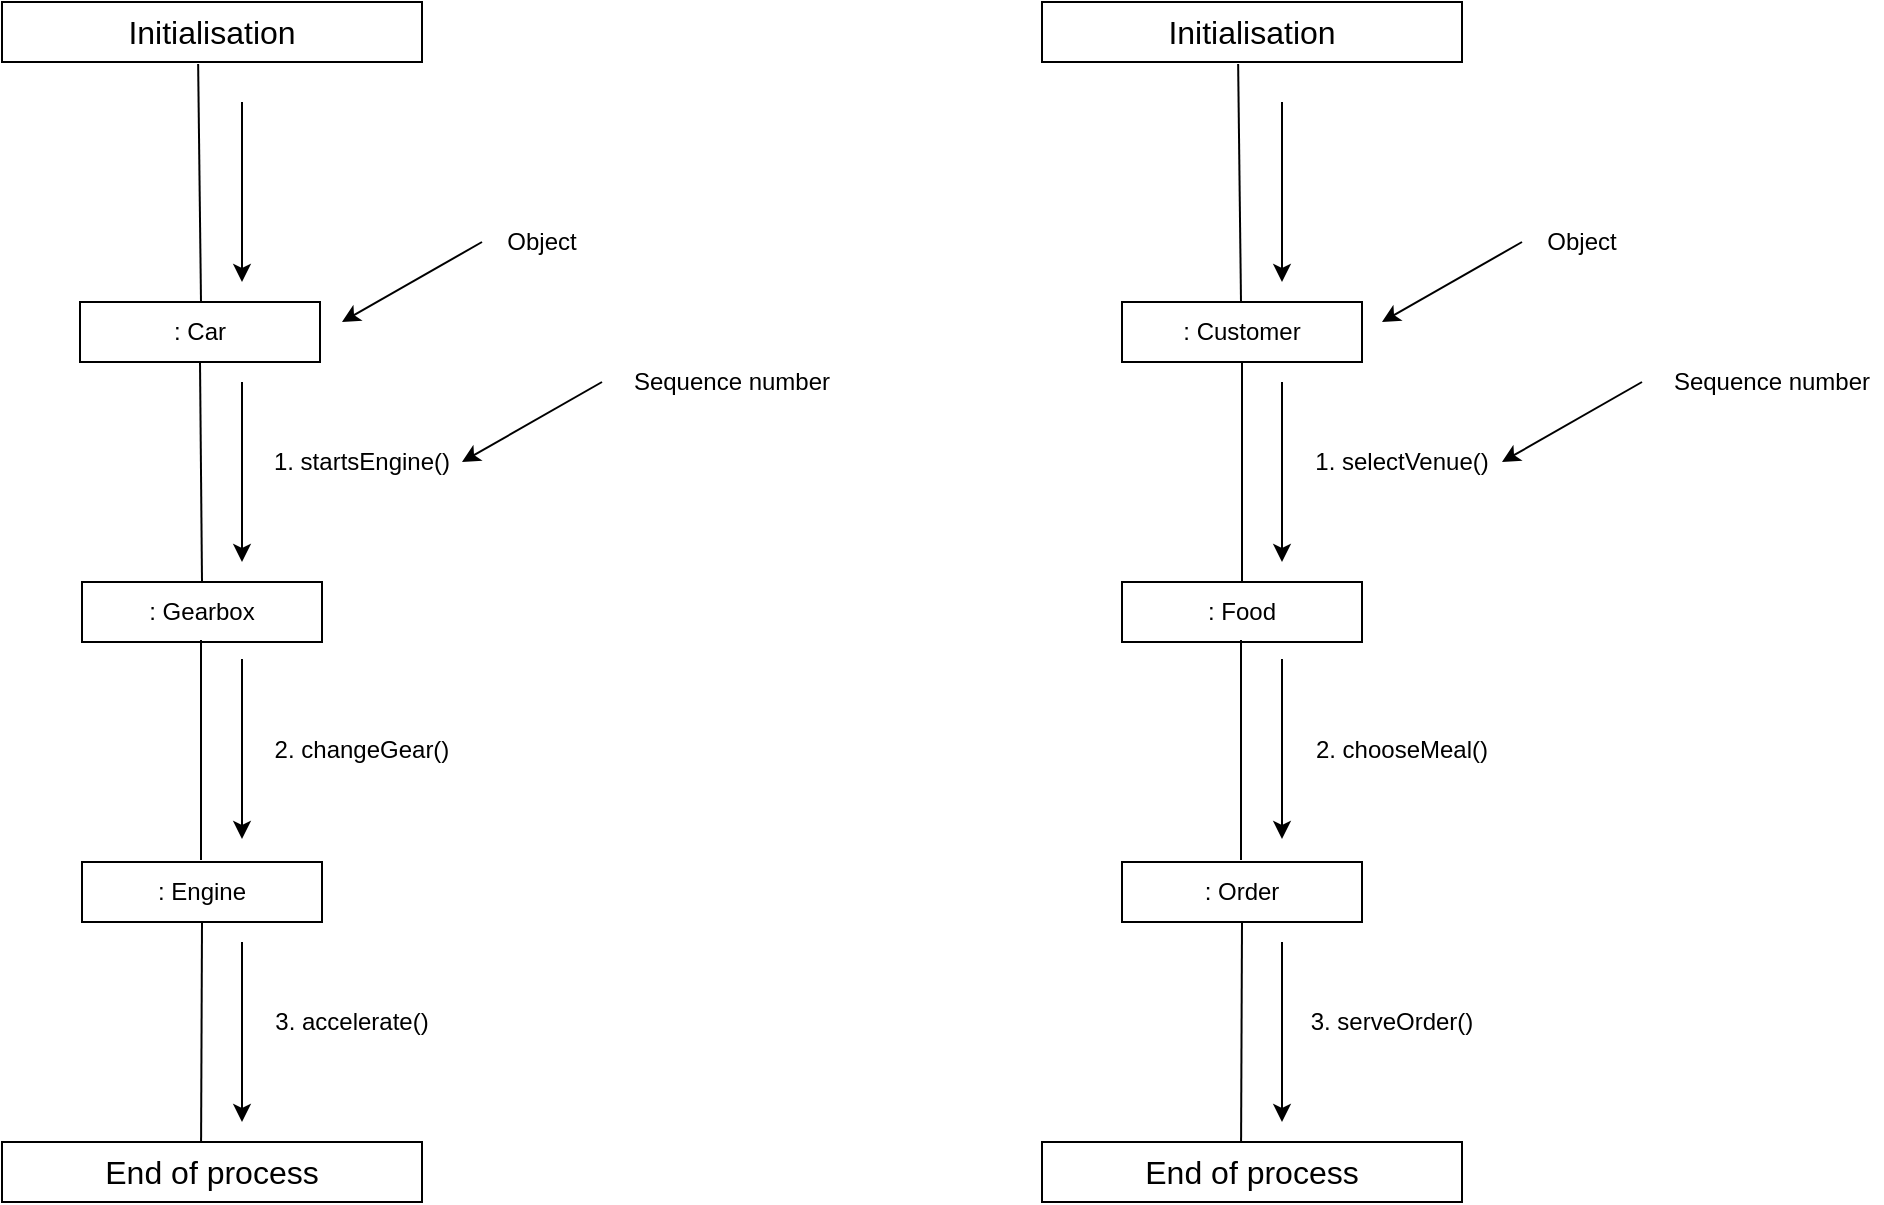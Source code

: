 <mxfile version="14.1.8" type="device"><diagram id="aAXpDj-lfbQoGWk0qvVd" name="Page-1"><mxGraphModel dx="946" dy="635" grid="1" gridSize="10" guides="1" tooltips="1" connect="1" arrows="1" fold="1" page="1" pageScale="1" pageWidth="1169" pageHeight="827" math="0" shadow="0"><root><mxCell id="0"/><mxCell id="1" parent="0"/><mxCell id="S82m6RI6RUuWtxuLCs8d-1" value="&lt;font style=&quot;font-size: 16px&quot;&gt;Initialisation&lt;/font&gt;" style="rounded=0;whiteSpace=wrap;html=1;" parent="1" vertex="1"><mxGeometry x="80" y="40" width="210" height="30" as="geometry"/></mxCell><mxCell id="S82m6RI6RUuWtxuLCs8d-2" value="&lt;font style=&quot;font-size: 16px&quot;&gt;End of process&lt;/font&gt;" style="rounded=0;whiteSpace=wrap;html=1;" parent="1" vertex="1"><mxGeometry x="80" y="610" width="210" height="30" as="geometry"/></mxCell><mxCell id="S82m6RI6RUuWtxuLCs8d-4" value=": Engine" style="rounded=0;whiteSpace=wrap;html=1;" parent="1" vertex="1"><mxGeometry x="120" y="470" width="120" height="30" as="geometry"/></mxCell><mxCell id="S82m6RI6RUuWtxuLCs8d-5" value=": Gearbox" style="rounded=0;whiteSpace=wrap;html=1;" parent="1" vertex="1"><mxGeometry x="120" y="330" width="120" height="30" as="geometry"/></mxCell><mxCell id="S82m6RI6RUuWtxuLCs8d-3" value=": Car" style="rounded=0;whiteSpace=wrap;html=1;" parent="1" vertex="1"><mxGeometry x="119" y="190" width="120" height="30" as="geometry"/></mxCell><mxCell id="S82m6RI6RUuWtxuLCs8d-7" value="" style="endArrow=none;html=1;exitX=0.542;exitY=0.333;exitDx=0;exitDy=0;exitPerimeter=0;" parent="1" edge="1"><mxGeometry width="50" height="50" relative="1" as="geometry"><mxPoint x="179.54" y="610" as="sourcePoint"/><mxPoint x="180" y="500" as="targetPoint"/></mxGeometry></mxCell><mxCell id="S82m6RI6RUuWtxuLCs8d-8" value="" style="endArrow=none;html=1;entryX=0.5;entryY=1;entryDx=0;entryDy=0;exitX=0.5;exitY=0;exitDx=0;exitDy=0;" parent="1" source="S82m6RI6RUuWtxuLCs8d-5" target="S82m6RI6RUuWtxuLCs8d-3" edge="1"><mxGeometry width="50" height="50" relative="1" as="geometry"><mxPoint x="460" y="350" as="sourcePoint"/><mxPoint x="510" y="300" as="targetPoint"/></mxGeometry></mxCell><mxCell id="S82m6RI6RUuWtxuLCs8d-9" value="" style="endArrow=none;html=1;entryX=0.5;entryY=1;entryDx=0;entryDy=0;exitX=0.5;exitY=0;exitDx=0;exitDy=0;" parent="1" edge="1"><mxGeometry width="50" height="50" relative="1" as="geometry"><mxPoint x="179.5" y="469" as="sourcePoint"/><mxPoint x="179.5" y="359" as="targetPoint"/></mxGeometry></mxCell><mxCell id="S82m6RI6RUuWtxuLCs8d-10" value="" style="endArrow=none;html=1;exitX=0.542;exitY=0.333;exitDx=0;exitDy=0;exitPerimeter=0;entryX=0.467;entryY=1.033;entryDx=0;entryDy=0;entryPerimeter=0;" parent="1" target="S82m6RI6RUuWtxuLCs8d-1" edge="1"><mxGeometry width="50" height="50" relative="1" as="geometry"><mxPoint x="179.5" y="190" as="sourcePoint"/><mxPoint x="179.96" y="80" as="targetPoint"/></mxGeometry></mxCell><mxCell id="S82m6RI6RUuWtxuLCs8d-11" value="" style="endArrow=classic;html=1;" parent="1" edge="1"><mxGeometry width="50" height="50" relative="1" as="geometry"><mxPoint x="200" y="90" as="sourcePoint"/><mxPoint x="200" y="180" as="targetPoint"/></mxGeometry></mxCell><mxCell id="S82m6RI6RUuWtxuLCs8d-12" value="" style="endArrow=classic;html=1;" parent="1" edge="1"><mxGeometry width="50" height="50" relative="1" as="geometry"><mxPoint x="200" y="230" as="sourcePoint"/><mxPoint x="200" y="320" as="targetPoint"/></mxGeometry></mxCell><mxCell id="S82m6RI6RUuWtxuLCs8d-13" value="" style="endArrow=classic;html=1;" parent="1" edge="1"><mxGeometry width="50" height="50" relative="1" as="geometry"><mxPoint x="200" y="368.5" as="sourcePoint"/><mxPoint x="200" y="458.5" as="targetPoint"/></mxGeometry></mxCell><mxCell id="S82m6RI6RUuWtxuLCs8d-14" value="" style="endArrow=classic;html=1;" parent="1" edge="1"><mxGeometry width="50" height="50" relative="1" as="geometry"><mxPoint x="200" y="510" as="sourcePoint"/><mxPoint x="200" y="600" as="targetPoint"/></mxGeometry></mxCell><mxCell id="S82m6RI6RUuWtxuLCs8d-15" value="" style="endArrow=classic;html=1;" parent="1" edge="1"><mxGeometry width="50" height="50" relative="1" as="geometry"><mxPoint x="320" y="160" as="sourcePoint"/><mxPoint x="250" y="200" as="targetPoint"/></mxGeometry></mxCell><mxCell id="S82m6RI6RUuWtxuLCs8d-16" value="Object" style="text;html=1;strokeColor=none;fillColor=none;align=center;verticalAlign=middle;whiteSpace=wrap;rounded=0;" parent="1" vertex="1"><mxGeometry x="330" y="150" width="40" height="20" as="geometry"/></mxCell><mxCell id="S82m6RI6RUuWtxuLCs8d-17" value="1. startsEngine()" style="text;html=1;strokeColor=none;fillColor=none;align=center;verticalAlign=middle;whiteSpace=wrap;rounded=0;" parent="1" vertex="1"><mxGeometry x="210" y="260" width="100" height="20" as="geometry"/></mxCell><mxCell id="S82m6RI6RUuWtxuLCs8d-18" value="2. changeGear()" style="text;html=1;strokeColor=none;fillColor=none;align=center;verticalAlign=middle;whiteSpace=wrap;rounded=0;" parent="1" vertex="1"><mxGeometry x="210" y="404" width="100" height="20" as="geometry"/></mxCell><mxCell id="S82m6RI6RUuWtxuLCs8d-19" value="" style="endArrow=classic;html=1;" parent="1" edge="1"><mxGeometry width="50" height="50" relative="1" as="geometry"><mxPoint x="380" y="230" as="sourcePoint"/><mxPoint x="310" y="270" as="targetPoint"/></mxGeometry></mxCell><mxCell id="S82m6RI6RUuWtxuLCs8d-20" value="Sequence number" style="text;html=1;strokeColor=none;fillColor=none;align=center;verticalAlign=middle;whiteSpace=wrap;rounded=0;" parent="1" vertex="1"><mxGeometry x="390" y="220" width="110" height="20" as="geometry"/></mxCell><mxCell id="S82m6RI6RUuWtxuLCs8d-21" value="3. accelerate()" style="text;html=1;strokeColor=none;fillColor=none;align=center;verticalAlign=middle;whiteSpace=wrap;rounded=0;" parent="1" vertex="1"><mxGeometry x="210" y="540" width="90" height="20" as="geometry"/></mxCell><mxCell id="S82m6RI6RUuWtxuLCs8d-23" value="&lt;font style=&quot;font-size: 16px&quot;&gt;Initialisation&lt;/font&gt;" style="rounded=0;whiteSpace=wrap;html=1;" parent="1" vertex="1"><mxGeometry x="600" y="40" width="210" height="30" as="geometry"/></mxCell><mxCell id="S82m6RI6RUuWtxuLCs8d-24" value="&lt;font style=&quot;font-size: 16px&quot;&gt;End of process&lt;/font&gt;" style="rounded=0;whiteSpace=wrap;html=1;" parent="1" vertex="1"><mxGeometry x="600" y="610" width="210" height="30" as="geometry"/></mxCell><mxCell id="S82m6RI6RUuWtxuLCs8d-25" value=": Order" style="rounded=0;whiteSpace=wrap;html=1;" parent="1" vertex="1"><mxGeometry x="640" y="470" width="120" height="30" as="geometry"/></mxCell><mxCell id="S82m6RI6RUuWtxuLCs8d-26" value=": Food" style="rounded=0;whiteSpace=wrap;html=1;" parent="1" vertex="1"><mxGeometry x="640" y="330" width="120" height="30" as="geometry"/></mxCell><mxCell id="S82m6RI6RUuWtxuLCs8d-27" value=": Customer" style="rounded=0;whiteSpace=wrap;html=1;" parent="1" vertex="1"><mxGeometry x="640" y="190" width="120" height="30" as="geometry"/></mxCell><mxCell id="S82m6RI6RUuWtxuLCs8d-28" value="" style="endArrow=none;html=1;exitX=0.542;exitY=0.333;exitDx=0;exitDy=0;exitPerimeter=0;" parent="1" edge="1"><mxGeometry width="50" height="50" relative="1" as="geometry"><mxPoint x="699.54" y="610" as="sourcePoint"/><mxPoint x="700" y="500" as="targetPoint"/></mxGeometry></mxCell><mxCell id="S82m6RI6RUuWtxuLCs8d-29" value="" style="endArrow=none;html=1;entryX=0.5;entryY=1;entryDx=0;entryDy=0;exitX=0.5;exitY=0;exitDx=0;exitDy=0;" parent="1" source="S82m6RI6RUuWtxuLCs8d-26" target="S82m6RI6RUuWtxuLCs8d-27" edge="1"><mxGeometry width="50" height="50" relative="1" as="geometry"><mxPoint x="980" y="350" as="sourcePoint"/><mxPoint x="1030" y="300" as="targetPoint"/></mxGeometry></mxCell><mxCell id="S82m6RI6RUuWtxuLCs8d-30" value="" style="endArrow=none;html=1;entryX=0.5;entryY=1;entryDx=0;entryDy=0;exitX=0.5;exitY=0;exitDx=0;exitDy=0;" parent="1" edge="1"><mxGeometry width="50" height="50" relative="1" as="geometry"><mxPoint x="699.5" y="469" as="sourcePoint"/><mxPoint x="699.5" y="359" as="targetPoint"/></mxGeometry></mxCell><mxCell id="S82m6RI6RUuWtxuLCs8d-31" value="" style="endArrow=none;html=1;exitX=0.542;exitY=0.333;exitDx=0;exitDy=0;exitPerimeter=0;entryX=0.467;entryY=1.033;entryDx=0;entryDy=0;entryPerimeter=0;" parent="1" target="S82m6RI6RUuWtxuLCs8d-23" edge="1"><mxGeometry width="50" height="50" relative="1" as="geometry"><mxPoint x="699.5" y="190" as="sourcePoint"/><mxPoint x="699.96" y="80" as="targetPoint"/></mxGeometry></mxCell><mxCell id="S82m6RI6RUuWtxuLCs8d-32" value="" style="endArrow=classic;html=1;" parent="1" edge="1"><mxGeometry width="50" height="50" relative="1" as="geometry"><mxPoint x="720" y="90" as="sourcePoint"/><mxPoint x="720" y="180" as="targetPoint"/></mxGeometry></mxCell><mxCell id="S82m6RI6RUuWtxuLCs8d-33" value="" style="endArrow=classic;html=1;" parent="1" edge="1"><mxGeometry width="50" height="50" relative="1" as="geometry"><mxPoint x="720" y="230" as="sourcePoint"/><mxPoint x="720" y="320" as="targetPoint"/></mxGeometry></mxCell><mxCell id="S82m6RI6RUuWtxuLCs8d-34" value="" style="endArrow=classic;html=1;" parent="1" edge="1"><mxGeometry width="50" height="50" relative="1" as="geometry"><mxPoint x="720" y="368.5" as="sourcePoint"/><mxPoint x="720" y="458.5" as="targetPoint"/></mxGeometry></mxCell><mxCell id="S82m6RI6RUuWtxuLCs8d-35" value="" style="endArrow=classic;html=1;" parent="1" edge="1"><mxGeometry width="50" height="50" relative="1" as="geometry"><mxPoint x="720" y="510" as="sourcePoint"/><mxPoint x="720" y="600" as="targetPoint"/></mxGeometry></mxCell><mxCell id="S82m6RI6RUuWtxuLCs8d-36" value="" style="endArrow=classic;html=1;" parent="1" edge="1"><mxGeometry width="50" height="50" relative="1" as="geometry"><mxPoint x="840" y="160" as="sourcePoint"/><mxPoint x="770" y="200" as="targetPoint"/></mxGeometry></mxCell><mxCell id="S82m6RI6RUuWtxuLCs8d-37" value="Object" style="text;html=1;strokeColor=none;fillColor=none;align=center;verticalAlign=middle;whiteSpace=wrap;rounded=0;" parent="1" vertex="1"><mxGeometry x="850" y="150" width="40" height="20" as="geometry"/></mxCell><mxCell id="S82m6RI6RUuWtxuLCs8d-38" value="1. selectVenue()" style="text;html=1;strokeColor=none;fillColor=none;align=center;verticalAlign=middle;whiteSpace=wrap;rounded=0;" parent="1" vertex="1"><mxGeometry x="730" y="260" width="100" height="20" as="geometry"/></mxCell><mxCell id="S82m6RI6RUuWtxuLCs8d-39" value="2. chooseMeal()" style="text;html=1;strokeColor=none;fillColor=none;align=center;verticalAlign=middle;whiteSpace=wrap;rounded=0;" parent="1" vertex="1"><mxGeometry x="730" y="404" width="100" height="20" as="geometry"/></mxCell><mxCell id="S82m6RI6RUuWtxuLCs8d-40" value="" style="endArrow=classic;html=1;" parent="1" edge="1"><mxGeometry width="50" height="50" relative="1" as="geometry"><mxPoint x="900" y="230" as="sourcePoint"/><mxPoint x="830" y="270" as="targetPoint"/></mxGeometry></mxCell><mxCell id="S82m6RI6RUuWtxuLCs8d-41" value="Sequence number" style="text;html=1;strokeColor=none;fillColor=none;align=center;verticalAlign=middle;whiteSpace=wrap;rounded=0;" parent="1" vertex="1"><mxGeometry x="910" y="220" width="110" height="20" as="geometry"/></mxCell><mxCell id="S82m6RI6RUuWtxuLCs8d-42" value="3. serveOrder()" style="text;html=1;strokeColor=none;fillColor=none;align=center;verticalAlign=middle;whiteSpace=wrap;rounded=0;" parent="1" vertex="1"><mxGeometry x="730" y="540" width="90" height="20" as="geometry"/></mxCell></root></mxGraphModel></diagram></mxfile>